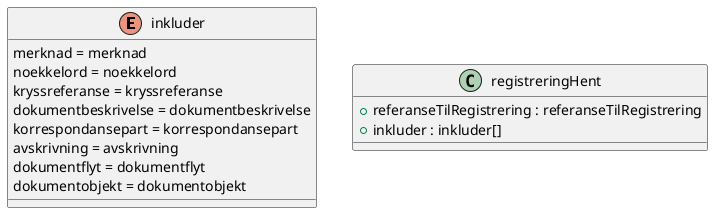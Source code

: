 @startuml

enum inkluder {
    merknad = merknad
    noekkelord = noekkelord
    kryssreferanse = kryssreferanse
    dokumentbeskrivelse = dokumentbeskrivelse
    korrespondansepart = korrespondansepart
    avskrivning = avskrivning
    dokumentflyt = dokumentflyt
    dokumentobjekt = dokumentobjekt
}
class registreringHent {
    +referanseTilRegistrering : referanseTilRegistrering
    +inkluder : inkluder[]
}

@enduml
